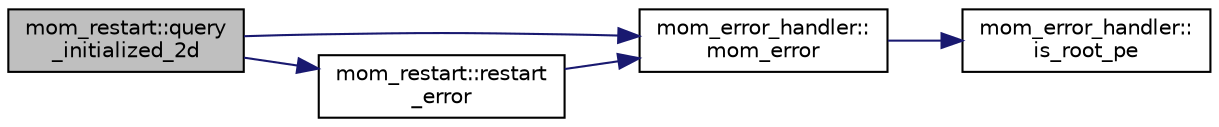digraph "mom_restart::query_initialized_2d"
{
 // INTERACTIVE_SVG=YES
 // LATEX_PDF_SIZE
  edge [fontname="Helvetica",fontsize="10",labelfontname="Helvetica",labelfontsize="10"];
  node [fontname="Helvetica",fontsize="10",shape=record];
  rankdir="LR";
  Node1 [label="mom_restart::query\l_initialized_2d",height=0.2,width=0.4,color="black", fillcolor="grey75", style="filled", fontcolor="black",tooltip="Indicate whether the field pointed to by f_ptr has been initialized from a restart file."];
  Node1 -> Node2 [color="midnightblue",fontsize="10",style="solid",fontname="Helvetica"];
  Node2 [label="mom_error_handler::\lmom_error",height=0.2,width=0.4,color="black", fillcolor="white", style="filled",URL="$namespacemom__error__handler.html#a460cfb79a06c29fc249952c2a3710d67",tooltip="This provides a convenient interface for writing an mpp_error message with run-time filter based on a..."];
  Node2 -> Node3 [color="midnightblue",fontsize="10",style="solid",fontname="Helvetica"];
  Node3 [label="mom_error_handler::\lis_root_pe",height=0.2,width=0.4,color="black", fillcolor="white", style="filled",URL="$namespacemom__error__handler.html#ad5f00a53059c72fe2332d1436c80ca71",tooltip="This returns .true. if the current PE is the root PE."];
  Node1 -> Node4 [color="midnightblue",fontsize="10",style="solid",fontname="Helvetica"];
  Node4 [label="mom_restart::restart\l_error",height=0.2,width=0.4,color="black", fillcolor="white", style="filled",URL="$namespacemom__restart.html#a4b143fb18dab7c0825e426fbf9532623",tooltip=" "];
  Node4 -> Node2 [color="midnightblue",fontsize="10",style="solid",fontname="Helvetica"];
}
